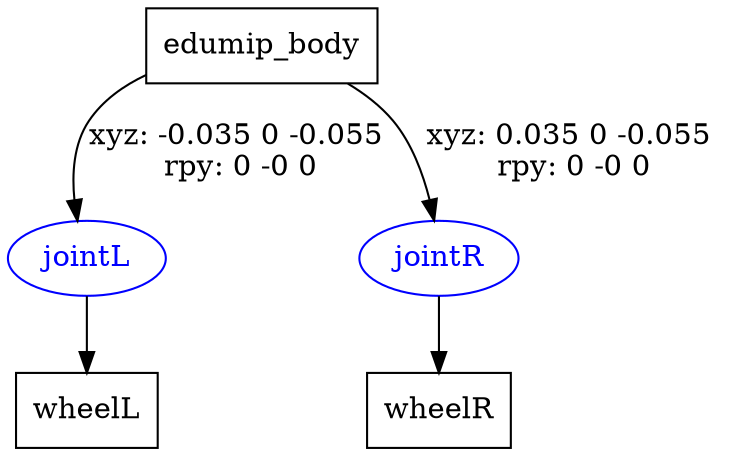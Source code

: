 digraph G {
node [shape=box];
"edumip_body" [label="edumip_body"];
"wheelL" [label="wheelL"];
"wheelR" [label="wheelR"];
node [shape=ellipse, color=blue, fontcolor=blue];
"edumip_body" -> "jointL" [label="xyz: -0.035 0 -0.055 \nrpy: 0 -0 0"]
"jointL" -> "wheelL"
"edumip_body" -> "jointR" [label="xyz: 0.035 0 -0.055 \nrpy: 0 -0 0"]
"jointR" -> "wheelR"
}
